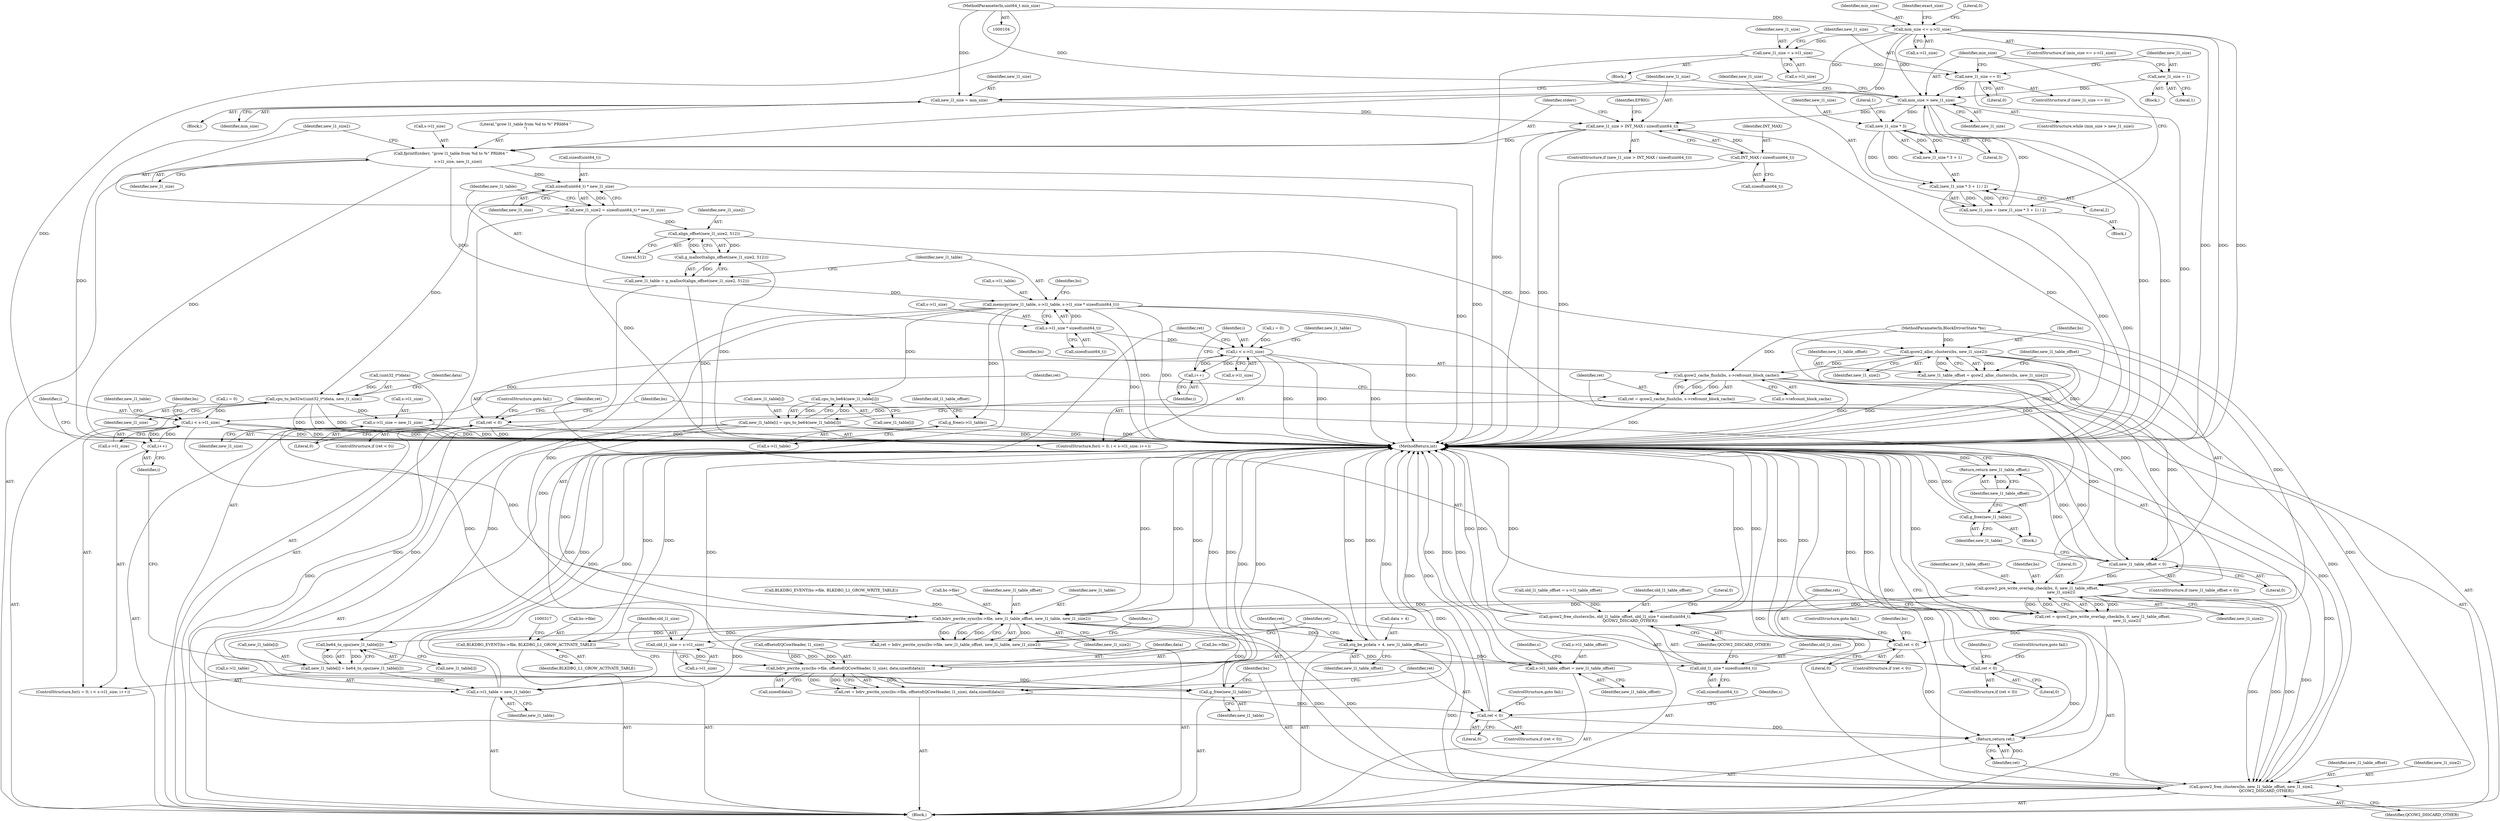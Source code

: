 digraph "0_qemu_cab60de930684c33f67d4e32c7509b567f8c445b@API" {
"1000168" [label="(Call,new_l1_size > INT_MAX / sizeof(uint64_t))"];
"1000135" [label="(Call,new_l1_size = min_size)"];
"1000125" [label="(Call,min_size <= s->l1_size)"];
"1000106" [label="(MethodParameterIn,uint64_t min_size)"];
"1000154" [label="(Call,min_size > new_l1_size)"];
"1000158" [label="(Call,new_l1_size = (new_l1_size * 3 + 1) / 2)"];
"1000160" [label="(Call,(new_l1_size * 3 + 1) / 2)"];
"1000162" [label="(Call,new_l1_size * 3)"];
"1000150" [label="(Call,new_l1_size = 1)"];
"1000146" [label="(Call,new_l1_size == 0)"];
"1000140" [label="(Call,new_l1_size = s->l1_size)"];
"1000170" [label="(Call,INT_MAX / sizeof(uint64_t))"];
"1000178" [label="(Call,fprintf(stderr, \"grow l1_table from %d to %\" PRId64 \"\n\",\n            s->l1_size, new_l1_size))"];
"1000187" [label="(Call,sizeof(uint64_t) * new_l1_size)"];
"1000185" [label="(Call,new_l1_size2 = sizeof(uint64_t) * new_l1_size)"];
"1000194" [label="(Call,align_offset(new_l1_size2, 512))"];
"1000193" [label="(Call,g_malloc0(align_offset(new_l1_size2, 512)))"];
"1000191" [label="(Call,new_l1_table = g_malloc0(align_offset(new_l1_size2, 512)))"];
"1000197" [label="(Call,memcpy(new_l1_table, s->l1_table, s->l1_size * sizeof(uint64_t)))"];
"1000223" [label="(Call,g_free(new_l1_table))"];
"1000273" [label="(Call,cpu_to_be64(new_l1_table[i]))"];
"1000269" [label="(Call,new_l1_table[i] = cpu_to_be64(new_l1_table[i]))"];
"1000279" [label="(Call,bdrv_pwrite_sync(bs->file, new_l1_table_offset, new_l1_table, new_l1_size2))"];
"1000277" [label="(Call,ret = bdrv_pwrite_sync(bs->file, new_l1_table_offset, new_l1_table, new_l1_size2))"];
"1000287" [label="(Call,ret < 0)"];
"1000390" [label="(Return,return ret;)"];
"1000306" [label="(Call,be64_to_cpu(new_l1_table[i]))"];
"1000302" [label="(Call,new_l1_table[i] = be64_to_cpu(new_l1_table[i]))"];
"1000357" [label="(Call,s->l1_table = new_l1_table)"];
"1000383" [label="(Call,g_free(new_l1_table))"];
"1000310" [label="(Call,BLKDBG_EVENT(bs->file, BLKDBG_L1_GROW_ACTIVATE_TABLE))"];
"1000327" [label="(Call,bdrv_pwrite_sync(bs->file, offsetof(QCowHeader, l1_size), data,sizeof(data)))"];
"1000325" [label="(Call,ret = bdrv_pwrite_sync(bs->file, offsetof(QCowHeader, l1_size), data,sizeof(data)))"];
"1000338" [label="(Call,ret < 0)"];
"1000320" [label="(Call,stq_be_p(data + 4, new_l1_table_offset))"];
"1000352" [label="(Call,s->l1_table_offset = new_l1_table_offset)"];
"1000385" [label="(Call,qcow2_free_clusters(bs, new_l1_table_offset, new_l1_size2,\n                        QCOW2_DISCARD_OTHER))"];
"1000343" [label="(Call,g_free(s->l1_table))"];
"1000215" [label="(Call,qcow2_alloc_clusters(bs, new_l1_size2))"];
"1000213" [label="(Call,new_l1_table_offset = qcow2_alloc_clusters(bs, new_l1_size2))"];
"1000219" [label="(Call,new_l1_table_offset < 0)"];
"1000225" [label="(Return,return new_l1_table_offset;)"];
"1000242" [label="(Call,qcow2_pre_write_overlap_check(bs, 0, new_l1_table_offset,\n                                        new_l1_size2))"];
"1000240" [label="(Call,ret = qcow2_pre_write_overlap_check(bs, 0, new_l1_table_offset,\n                                        new_l1_size2))"];
"1000248" [label="(Call,ret < 0)"];
"1000372" [label="(Call,qcow2_free_clusters(bs, old_l1_table_offset, old_l1_size * sizeof(uint64_t),\n                        QCOW2_DISCARD_OTHER))"];
"1000229" [label="(Call,qcow2_cache_flush(bs, s->refcount_block_cache))"];
"1000227" [label="(Call,ret = qcow2_cache_flush(bs, s->refcount_block_cache))"];
"1000235" [label="(Call,ret < 0)"];
"1000315" [label="(Call,cpu_to_be32w((uint32_t*)data, new_l1_size))"];
"1000367" [label="(Call,s->l1_size = new_l1_size)"];
"1000202" [label="(Call,s->l1_size * sizeof(uint64_t))"];
"1000262" [label="(Call,i < s->l1_size)"];
"1000267" [label="(Call,i++)"];
"1000295" [label="(Call,i < s->l1_size)"];
"1000300" [label="(Call,i++)"];
"1000362" [label="(Call,old_l1_size = s->l1_size)"];
"1000375" [label="(Call,old_l1_size * sizeof(uint64_t))"];
"1000135" [label="(Call,new_l1_size = min_size)"];
"1000219" [label="(Call,new_l1_table_offset < 0)"];
"1000263" [label="(Identifier,i)"];
"1000274" [label="(Call,new_l1_table[i])"];
"1000150" [label="(Call,new_l1_size = 1)"];
"1000357" [label="(Call,s->l1_table = new_l1_table)"];
"1000156" [label="(Identifier,new_l1_size)"];
"1000163" [label="(Identifier,new_l1_size)"];
"1000191" [label="(Call,new_l1_table = g_malloc0(align_offset(new_l1_size2, 512)))"];
"1000245" [label="(Identifier,new_l1_table_offset)"];
"1000249" [label="(Identifier,ret)"];
"1000371" [label="(Identifier,new_l1_size)"];
"1000392" [label="(MethodReturn,int)"];
"1000161" [label="(Call,new_l1_size * 3 + 1)"];
"1000384" [label="(Identifier,new_l1_table)"];
"1000320" [label="(Call,stq_be_p(data + 4, new_l1_table_offset))"];
"1000250" [label="(Literal,0)"];
"1000303" [label="(Call,new_l1_table[i])"];
"1000213" [label="(Call,new_l1_table_offset = qcow2_alloc_clusters(bs, new_l1_size2))"];
"1000280" [label="(Call,bs->file)"];
"1000199" [label="(Call,s->l1_table)"];
"1000179" [label="(Identifier,stderr)"];
"1000297" [label="(Call,s->l1_size)"];
"1000192" [label="(Identifier,new_l1_table)"];
"1000125" [label="(Call,min_size <= s->l1_size)"];
"1000229" [label="(Call,qcow2_cache_flush(bs, s->refcount_block_cache))"];
"1000291" [label="(ControlStructure,for(i = 0; i < s->l1_size; i++))"];
"1000165" [label="(Literal,1)"];
"1000292" [label="(Call,i = 0)"];
"1000377" [label="(Call,sizeof(uint64_t))"];
"1000154" [label="(Call,min_size > new_l1_size)"];
"1000345" [label="(Identifier,s)"];
"1000134" [label="(Block,)"];
"1000196" [label="(Literal,512)"];
"1000391" [label="(Identifier,ret)"];
"1000304" [label="(Identifier,new_l1_table)"];
"1000390" [label="(Return,return ret;)"];
"1000239" [label="(ControlStructure,goto fail;)"];
"1000230" [label="(Identifier,bs)"];
"1000312" [label="(Identifier,bs)"];
"1000270" [label="(Call,new_l1_table[i])"];
"1000278" [label="(Identifier,ret)"];
"1000172" [label="(Call,sizeof(uint64_t))"];
"1000222" [label="(Block,)"];
"1000344" [label="(Call,s->l1_table)"];
"1000369" [label="(Identifier,s)"];
"1000186" [label="(Identifier,new_l1_size2)"];
"1000327" [label="(Call,bdrv_pwrite_sync(bs->file, offsetof(QCowHeader, l1_size), data,sizeof(data)))"];
"1000147" [label="(Identifier,new_l1_size)"];
"1000356" [label="(Identifier,new_l1_table_offset)"];
"1000228" [label="(Identifier,ret)"];
"1000306" [label="(Call,be64_to_cpu(new_l1_table[i]))"];
"1000361" [label="(Identifier,new_l1_table)"];
"1000293" [label="(Identifier,i)"];
"1000185" [label="(Call,new_l1_size2 = sizeof(uint64_t) * new_l1_size)"];
"1000166" [label="(Literal,2)"];
"1000300" [label="(Call,i++)"];
"1000374" [label="(Identifier,old_l1_table_offset)"];
"1000340" [label="(Literal,0)"];
"1000288" [label="(Identifier,ret)"];
"1000373" [label="(Identifier,bs)"];
"1000243" [label="(Identifier,bs)"];
"1000142" [label="(Call,s->l1_size)"];
"1000127" [label="(Call,s->l1_size)"];
"1000177" [label="(Identifier,EFBIG)"];
"1000277" [label="(Call,ret = bdrv_pwrite_sync(bs->file, new_l1_table_offset, new_l1_table, new_l1_size2))"];
"1000328" [label="(Call,bs->file)"];
"1000376" [label="(Identifier,old_l1_size)"];
"1000286" [label="(ControlStructure,if (ret < 0))"];
"1000148" [label="(Literal,0)"];
"1000203" [label="(Call,s->l1_size)"];
"1000170" [label="(Call,INT_MAX / sizeof(uint64_t))"];
"1000339" [label="(Identifier,ret)"];
"1000236" [label="(Identifier,ret)"];
"1000140" [label="(Call,new_l1_size = s->l1_size)"];
"1000283" [label="(Identifier,new_l1_table_offset)"];
"1000367" [label="(Call,s->l1_size = new_l1_size)"];
"1000167" [label="(ControlStructure,if (new_l1_size > INT_MAX / sizeof(uint64_t)))"];
"1000290" [label="(ControlStructure,goto fail;)"];
"1000364" [label="(Call,s->l1_size)"];
"1000131" [label="(Literal,0)"];
"1000149" [label="(Block,)"];
"1000363" [label="(Identifier,old_l1_size)"];
"1000164" [label="(Literal,3)"];
"1000184" [label="(Identifier,new_l1_size)"];
"1000385" [label="(Call,qcow2_free_clusters(bs, new_l1_table_offset, new_l1_size2,\n                        QCOW2_DISCARD_OTHER))"];
"1000190" [label="(Identifier,new_l1_size)"];
"1000307" [label="(Call,new_l1_table[i])"];
"1000359" [label="(Identifier,s)"];
"1000141" [label="(Identifier,new_l1_size)"];
"1000381" [label="(Literal,0)"];
"1000284" [label="(Identifier,new_l1_table)"];
"1000343" [label="(Call,g_free(s->l1_table))"];
"1000375" [label="(Call,old_l1_size * sizeof(uint64_t))"];
"1000151" [label="(Identifier,new_l1_size)"];
"1000287" [label="(Call,ret < 0)"];
"1000126" [label="(Identifier,min_size)"];
"1000259" [label="(Call,i = 0)"];
"1000139" [label="(Block,)"];
"1000221" [label="(Literal,0)"];
"1000244" [label="(Literal,0)"];
"1000235" [label="(Call,ret < 0)"];
"1000237" [label="(Literal,0)"];
"1000267" [label="(Call,i++)"];
"1000342" [label="(ControlStructure,goto fail;)"];
"1000231" [label="(Call,s->refcount_block_cache)"];
"1000387" [label="(Identifier,new_l1_table_offset)"];
"1000160" [label="(Call,(new_l1_size * 3 + 1) / 2)"];
"1000268" [label="(Identifier,i)"];
"1000217" [label="(Identifier,new_l1_size2)"];
"1000324" [label="(Identifier,new_l1_table_offset)"];
"1000157" [label="(Block,)"];
"1000224" [label="(Identifier,new_l1_table)"];
"1000240" [label="(Call,ret = qcow2_pre_write_overlap_check(bs, 0, new_l1_table_offset,\n                                        new_l1_size2))"];
"1000295" [label="(Call,i < s->l1_size)"];
"1000352" [label="(Call,s->l1_table_offset = new_l1_table_offset)"];
"1000158" [label="(Call,new_l1_size = (new_l1_size * 3 + 1) / 2)"];
"1000302" [label="(Call,new_l1_table[i] = be64_to_cpu(new_l1_table[i]))"];
"1000311" [label="(Call,bs->file)"];
"1000187" [label="(Call,sizeof(uint64_t) * new_l1_size)"];
"1000215" [label="(Call,qcow2_alloc_clusters(bs, new_l1_size2))"];
"1000225" [label="(Return,return new_l1_table_offset;)"];
"1000315" [label="(Call,cpu_to_be32w((uint32_t*)data, new_l1_size))"];
"1000279" [label="(Call,bdrv_pwrite_sync(bs->file, new_l1_table_offset, new_l1_table, new_l1_size2))"];
"1000169" [label="(Identifier,new_l1_size)"];
"1000247" [label="(ControlStructure,if (ret < 0))"];
"1000136" [label="(Identifier,new_l1_size)"];
"1000296" [label="(Identifier,i)"];
"1000168" [label="(Call,new_l1_size > INT_MAX / sizeof(uint64_t))"];
"1000188" [label="(Call,sizeof(uint64_t))"];
"1000358" [label="(Call,s->l1_table)"];
"1000181" [label="(Call,s->l1_size)"];
"1000314" [label="(Identifier,BLKDBG_L1_GROW_ACTIVATE_TABLE)"];
"1000264" [label="(Call,s->l1_size)"];
"1000338" [label="(Call,ret < 0)"];
"1000348" [label="(Identifier,old_l1_table_offset)"];
"1000322" [label="(Identifier,data)"];
"1000159" [label="(Identifier,new_l1_size)"];
"1000206" [label="(Call,sizeof(uint64_t))"];
"1000310" [label="(Call,BLKDBG_EVENT(bs->file, BLKDBG_L1_GROW_ACTIVATE_TABLE))"];
"1000195" [label="(Identifier,new_l1_size2)"];
"1000220" [label="(Identifier,new_l1_table_offset)"];
"1000153" [label="(ControlStructure,while (min_size > new_l1_size))"];
"1000218" [label="(ControlStructure,if (new_l1_table_offset < 0))"];
"1000325" [label="(Call,ret = bdrv_pwrite_sync(bs->file, offsetof(QCowHeader, l1_size), data,sizeof(data)))"];
"1000180" [label="(Literal,\"grow l1_table from %d to %\" PRId64 \"\n\")"];
"1000223" [label="(Call,g_free(new_l1_table))"];
"1000253" [label="(Call,BLKDBG_EVENT(bs->file, BLKDBG_L1_GROW_WRITE_TABLE))"];
"1000137" [label="(Identifier,min_size)"];
"1000234" [label="(ControlStructure,if (ret < 0))"];
"1000124" [label="(ControlStructure,if (min_size <= s->l1_size))"];
"1000202" [label="(Call,s->l1_size * sizeof(uint64_t))"];
"1000248" [label="(Call,ret < 0)"];
"1000388" [label="(Identifier,new_l1_size2)"];
"1000246" [label="(Identifier,new_l1_size2)"];
"1000198" [label="(Identifier,new_l1_table)"];
"1000197" [label="(Call,memcpy(new_l1_table, s->l1_table, s->l1_size * sizeof(uint64_t)))"];
"1000269" [label="(Call,new_l1_table[i] = cpu_to_be64(new_l1_table[i]))"];
"1000273" [label="(Call,cpu_to_be64(new_l1_table[i]))"];
"1000146" [label="(Call,new_l1_size == 0)"];
"1000331" [label="(Call,offsetof(QCowHeader, l1_size))"];
"1000326" [label="(Identifier,ret)"];
"1000386" [label="(Identifier,bs)"];
"1000162" [label="(Call,new_l1_size * 3)"];
"1000155" [label="(Identifier,min_size)"];
"1000194" [label="(Call,align_offset(new_l1_size2, 512))"];
"1000108" [label="(Block,)"];
"1000271" [label="(Identifier,new_l1_table)"];
"1000214" [label="(Identifier,new_l1_table_offset)"];
"1000216" [label="(Identifier,bs)"];
"1000334" [label="(Identifier,data)"];
"1000383" [label="(Call,g_free(new_l1_table))"];
"1000242" [label="(Call,qcow2_pre_write_overlap_check(bs, 0, new_l1_table_offset,\n                                        new_l1_size2))"];
"1000262" [label="(Call,i < s->l1_size)"];
"1000210" [label="(Identifier,bs)"];
"1000258" [label="(ControlStructure,for(i = 0; i < s->l1_size; i++))"];
"1000133" [label="(Identifier,exact_size)"];
"1000389" [label="(Identifier,QCOW2_DISCARD_OTHER)"];
"1000289" [label="(Literal,0)"];
"1000372" [label="(Call,qcow2_free_clusters(bs, old_l1_table_offset, old_l1_size * sizeof(uint64_t),\n                        QCOW2_DISCARD_OTHER))"];
"1000178" [label="(Call,fprintf(stderr, \"grow l1_table from %d to %\" PRId64 \"\n\",\n            s->l1_size, new_l1_size))"];
"1000301" [label="(Identifier,i)"];
"1000241" [label="(Identifier,ret)"];
"1000347" [label="(Call,old_l1_table_offset = s->l1_table_offset)"];
"1000335" [label="(Call,sizeof(data))"];
"1000337" [label="(ControlStructure,if (ret < 0))"];
"1000145" [label="(ControlStructure,if (new_l1_size == 0))"];
"1000227" [label="(Call,ret = qcow2_cache_flush(bs, s->refcount_block_cache))"];
"1000379" [label="(Identifier,QCOW2_DISCARD_OTHER)"];
"1000193" [label="(Call,g_malloc0(align_offset(new_l1_size2, 512)))"];
"1000285" [label="(Identifier,new_l1_size2)"];
"1000321" [label="(Call,data + 4)"];
"1000152" [label="(Literal,1)"];
"1000316" [label="(Call,(uint32_t*)data)"];
"1000105" [label="(MethodParameterIn,BlockDriverState *bs)"];
"1000252" [label="(ControlStructure,goto fail;)"];
"1000353" [label="(Call,s->l1_table_offset)"];
"1000319" [label="(Identifier,new_l1_size)"];
"1000106" [label="(MethodParameterIn,uint64_t min_size)"];
"1000226" [label="(Identifier,new_l1_table_offset)"];
"1000171" [label="(Identifier,INT_MAX)"];
"1000362" [label="(Call,old_l1_size = s->l1_size)"];
"1000368" [label="(Call,s->l1_size)"];
"1000255" [label="(Identifier,bs)"];
"1000168" -> "1000167"  [label="AST: "];
"1000168" -> "1000170"  [label="CFG: "];
"1000169" -> "1000168"  [label="AST: "];
"1000170" -> "1000168"  [label="AST: "];
"1000177" -> "1000168"  [label="CFG: "];
"1000179" -> "1000168"  [label="CFG: "];
"1000168" -> "1000392"  [label="DDG: "];
"1000168" -> "1000392"  [label="DDG: "];
"1000168" -> "1000392"  [label="DDG: "];
"1000135" -> "1000168"  [label="DDG: "];
"1000154" -> "1000168"  [label="DDG: "];
"1000170" -> "1000168"  [label="DDG: "];
"1000168" -> "1000178"  [label="DDG: "];
"1000135" -> "1000134"  [label="AST: "];
"1000135" -> "1000137"  [label="CFG: "];
"1000136" -> "1000135"  [label="AST: "];
"1000137" -> "1000135"  [label="AST: "];
"1000169" -> "1000135"  [label="CFG: "];
"1000135" -> "1000392"  [label="DDG: "];
"1000125" -> "1000135"  [label="DDG: "];
"1000106" -> "1000135"  [label="DDG: "];
"1000125" -> "1000124"  [label="AST: "];
"1000125" -> "1000127"  [label="CFG: "];
"1000126" -> "1000125"  [label="AST: "];
"1000127" -> "1000125"  [label="AST: "];
"1000131" -> "1000125"  [label="CFG: "];
"1000133" -> "1000125"  [label="CFG: "];
"1000125" -> "1000392"  [label="DDG: "];
"1000125" -> "1000392"  [label="DDG: "];
"1000125" -> "1000392"  [label="DDG: "];
"1000106" -> "1000125"  [label="DDG: "];
"1000125" -> "1000140"  [label="DDG: "];
"1000125" -> "1000154"  [label="DDG: "];
"1000125" -> "1000178"  [label="DDG: "];
"1000106" -> "1000104"  [label="AST: "];
"1000106" -> "1000392"  [label="DDG: "];
"1000106" -> "1000154"  [label="DDG: "];
"1000154" -> "1000153"  [label="AST: "];
"1000154" -> "1000156"  [label="CFG: "];
"1000155" -> "1000154"  [label="AST: "];
"1000156" -> "1000154"  [label="AST: "];
"1000159" -> "1000154"  [label="CFG: "];
"1000169" -> "1000154"  [label="CFG: "];
"1000154" -> "1000392"  [label="DDG: "];
"1000154" -> "1000392"  [label="DDG: "];
"1000158" -> "1000154"  [label="DDG: "];
"1000150" -> "1000154"  [label="DDG: "];
"1000146" -> "1000154"  [label="DDG: "];
"1000154" -> "1000162"  [label="DDG: "];
"1000158" -> "1000157"  [label="AST: "];
"1000158" -> "1000160"  [label="CFG: "];
"1000159" -> "1000158"  [label="AST: "];
"1000160" -> "1000158"  [label="AST: "];
"1000155" -> "1000158"  [label="CFG: "];
"1000158" -> "1000392"  [label="DDG: "];
"1000160" -> "1000158"  [label="DDG: "];
"1000160" -> "1000158"  [label="DDG: "];
"1000160" -> "1000166"  [label="CFG: "];
"1000161" -> "1000160"  [label="AST: "];
"1000166" -> "1000160"  [label="AST: "];
"1000160" -> "1000392"  [label="DDG: "];
"1000162" -> "1000160"  [label="DDG: "];
"1000162" -> "1000160"  [label="DDG: "];
"1000162" -> "1000161"  [label="AST: "];
"1000162" -> "1000164"  [label="CFG: "];
"1000163" -> "1000162"  [label="AST: "];
"1000164" -> "1000162"  [label="AST: "];
"1000165" -> "1000162"  [label="CFG: "];
"1000162" -> "1000161"  [label="DDG: "];
"1000162" -> "1000161"  [label="DDG: "];
"1000150" -> "1000149"  [label="AST: "];
"1000150" -> "1000152"  [label="CFG: "];
"1000151" -> "1000150"  [label="AST: "];
"1000152" -> "1000150"  [label="AST: "];
"1000155" -> "1000150"  [label="CFG: "];
"1000146" -> "1000145"  [label="AST: "];
"1000146" -> "1000148"  [label="CFG: "];
"1000147" -> "1000146"  [label="AST: "];
"1000148" -> "1000146"  [label="AST: "];
"1000151" -> "1000146"  [label="CFG: "];
"1000155" -> "1000146"  [label="CFG: "];
"1000146" -> "1000392"  [label="DDG: "];
"1000140" -> "1000146"  [label="DDG: "];
"1000140" -> "1000139"  [label="AST: "];
"1000140" -> "1000142"  [label="CFG: "];
"1000141" -> "1000140"  [label="AST: "];
"1000142" -> "1000140"  [label="AST: "];
"1000147" -> "1000140"  [label="CFG: "];
"1000140" -> "1000392"  [label="DDG: "];
"1000170" -> "1000172"  [label="CFG: "];
"1000171" -> "1000170"  [label="AST: "];
"1000172" -> "1000170"  [label="AST: "];
"1000170" -> "1000392"  [label="DDG: "];
"1000178" -> "1000108"  [label="AST: "];
"1000178" -> "1000184"  [label="CFG: "];
"1000179" -> "1000178"  [label="AST: "];
"1000180" -> "1000178"  [label="AST: "];
"1000181" -> "1000178"  [label="AST: "];
"1000184" -> "1000178"  [label="AST: "];
"1000186" -> "1000178"  [label="CFG: "];
"1000178" -> "1000392"  [label="DDG: "];
"1000178" -> "1000392"  [label="DDG: "];
"1000178" -> "1000187"  [label="DDG: "];
"1000178" -> "1000202"  [label="DDG: "];
"1000187" -> "1000185"  [label="AST: "];
"1000187" -> "1000190"  [label="CFG: "];
"1000188" -> "1000187"  [label="AST: "];
"1000190" -> "1000187"  [label="AST: "];
"1000185" -> "1000187"  [label="CFG: "];
"1000187" -> "1000392"  [label="DDG: "];
"1000187" -> "1000185"  [label="DDG: "];
"1000187" -> "1000315"  [label="DDG: "];
"1000185" -> "1000108"  [label="AST: "];
"1000186" -> "1000185"  [label="AST: "];
"1000192" -> "1000185"  [label="CFG: "];
"1000185" -> "1000392"  [label="DDG: "];
"1000185" -> "1000194"  [label="DDG: "];
"1000194" -> "1000193"  [label="AST: "];
"1000194" -> "1000196"  [label="CFG: "];
"1000195" -> "1000194"  [label="AST: "];
"1000196" -> "1000194"  [label="AST: "];
"1000193" -> "1000194"  [label="CFG: "];
"1000194" -> "1000193"  [label="DDG: "];
"1000194" -> "1000193"  [label="DDG: "];
"1000194" -> "1000215"  [label="DDG: "];
"1000193" -> "1000191"  [label="AST: "];
"1000191" -> "1000193"  [label="CFG: "];
"1000193" -> "1000392"  [label="DDG: "];
"1000193" -> "1000191"  [label="DDG: "];
"1000191" -> "1000108"  [label="AST: "];
"1000192" -> "1000191"  [label="AST: "];
"1000198" -> "1000191"  [label="CFG: "];
"1000191" -> "1000392"  [label="DDG: "];
"1000191" -> "1000197"  [label="DDG: "];
"1000197" -> "1000108"  [label="AST: "];
"1000197" -> "1000202"  [label="CFG: "];
"1000198" -> "1000197"  [label="AST: "];
"1000199" -> "1000197"  [label="AST: "];
"1000202" -> "1000197"  [label="AST: "];
"1000210" -> "1000197"  [label="CFG: "];
"1000197" -> "1000392"  [label="DDG: "];
"1000197" -> "1000392"  [label="DDG: "];
"1000197" -> "1000392"  [label="DDG: "];
"1000202" -> "1000197"  [label="DDG: "];
"1000197" -> "1000223"  [label="DDG: "];
"1000197" -> "1000273"  [label="DDG: "];
"1000197" -> "1000279"  [label="DDG: "];
"1000197" -> "1000343"  [label="DDG: "];
"1000197" -> "1000383"  [label="DDG: "];
"1000223" -> "1000222"  [label="AST: "];
"1000223" -> "1000224"  [label="CFG: "];
"1000224" -> "1000223"  [label="AST: "];
"1000226" -> "1000223"  [label="CFG: "];
"1000223" -> "1000392"  [label="DDG: "];
"1000223" -> "1000392"  [label="DDG: "];
"1000273" -> "1000269"  [label="AST: "];
"1000273" -> "1000274"  [label="CFG: "];
"1000274" -> "1000273"  [label="AST: "];
"1000269" -> "1000273"  [label="CFG: "];
"1000273" -> "1000269"  [label="DDG: "];
"1000269" -> "1000273"  [label="DDG: "];
"1000269" -> "1000258"  [label="AST: "];
"1000270" -> "1000269"  [label="AST: "];
"1000268" -> "1000269"  [label="CFG: "];
"1000269" -> "1000392"  [label="DDG: "];
"1000269" -> "1000392"  [label="DDG: "];
"1000269" -> "1000279"  [label="DDG: "];
"1000269" -> "1000306"  [label="DDG: "];
"1000269" -> "1000357"  [label="DDG: "];
"1000269" -> "1000383"  [label="DDG: "];
"1000279" -> "1000277"  [label="AST: "];
"1000279" -> "1000285"  [label="CFG: "];
"1000280" -> "1000279"  [label="AST: "];
"1000283" -> "1000279"  [label="AST: "];
"1000284" -> "1000279"  [label="AST: "];
"1000285" -> "1000279"  [label="AST: "];
"1000277" -> "1000279"  [label="CFG: "];
"1000279" -> "1000392"  [label="DDG: "];
"1000279" -> "1000392"  [label="DDG: "];
"1000279" -> "1000277"  [label="DDG: "];
"1000279" -> "1000277"  [label="DDG: "];
"1000279" -> "1000277"  [label="DDG: "];
"1000279" -> "1000277"  [label="DDG: "];
"1000253" -> "1000279"  [label="DDG: "];
"1000242" -> "1000279"  [label="DDG: "];
"1000242" -> "1000279"  [label="DDG: "];
"1000279" -> "1000306"  [label="DDG: "];
"1000279" -> "1000310"  [label="DDG: "];
"1000279" -> "1000320"  [label="DDG: "];
"1000279" -> "1000357"  [label="DDG: "];
"1000279" -> "1000383"  [label="DDG: "];
"1000279" -> "1000385"  [label="DDG: "];
"1000279" -> "1000385"  [label="DDG: "];
"1000277" -> "1000108"  [label="AST: "];
"1000278" -> "1000277"  [label="AST: "];
"1000288" -> "1000277"  [label="CFG: "];
"1000277" -> "1000392"  [label="DDG: "];
"1000277" -> "1000287"  [label="DDG: "];
"1000287" -> "1000286"  [label="AST: "];
"1000287" -> "1000289"  [label="CFG: "];
"1000288" -> "1000287"  [label="AST: "];
"1000289" -> "1000287"  [label="AST: "];
"1000290" -> "1000287"  [label="CFG: "];
"1000293" -> "1000287"  [label="CFG: "];
"1000287" -> "1000392"  [label="DDG: "];
"1000287" -> "1000392"  [label="DDG: "];
"1000287" -> "1000390"  [label="DDG: "];
"1000390" -> "1000108"  [label="AST: "];
"1000390" -> "1000391"  [label="CFG: "];
"1000391" -> "1000390"  [label="AST: "];
"1000392" -> "1000390"  [label="CFG: "];
"1000390" -> "1000392"  [label="DDG: "];
"1000391" -> "1000390"  [label="DDG: "];
"1000338" -> "1000390"  [label="DDG: "];
"1000235" -> "1000390"  [label="DDG: "];
"1000248" -> "1000390"  [label="DDG: "];
"1000306" -> "1000302"  [label="AST: "];
"1000306" -> "1000307"  [label="CFG: "];
"1000307" -> "1000306"  [label="AST: "];
"1000302" -> "1000306"  [label="CFG: "];
"1000306" -> "1000302"  [label="DDG: "];
"1000302" -> "1000306"  [label="DDG: "];
"1000302" -> "1000291"  [label="AST: "];
"1000303" -> "1000302"  [label="AST: "];
"1000301" -> "1000302"  [label="CFG: "];
"1000302" -> "1000392"  [label="DDG: "];
"1000302" -> "1000392"  [label="DDG: "];
"1000302" -> "1000357"  [label="DDG: "];
"1000302" -> "1000383"  [label="DDG: "];
"1000357" -> "1000108"  [label="AST: "];
"1000357" -> "1000361"  [label="CFG: "];
"1000358" -> "1000357"  [label="AST: "];
"1000361" -> "1000357"  [label="AST: "];
"1000363" -> "1000357"  [label="CFG: "];
"1000357" -> "1000392"  [label="DDG: "];
"1000357" -> "1000392"  [label="DDG: "];
"1000383" -> "1000108"  [label="AST: "];
"1000383" -> "1000384"  [label="CFG: "];
"1000384" -> "1000383"  [label="AST: "];
"1000386" -> "1000383"  [label="CFG: "];
"1000383" -> "1000392"  [label="DDG: "];
"1000383" -> "1000392"  [label="DDG: "];
"1000310" -> "1000108"  [label="AST: "];
"1000310" -> "1000314"  [label="CFG: "];
"1000311" -> "1000310"  [label="AST: "];
"1000314" -> "1000310"  [label="AST: "];
"1000317" -> "1000310"  [label="CFG: "];
"1000310" -> "1000392"  [label="DDG: "];
"1000310" -> "1000392"  [label="DDG: "];
"1000310" -> "1000327"  [label="DDG: "];
"1000327" -> "1000325"  [label="AST: "];
"1000327" -> "1000335"  [label="CFG: "];
"1000328" -> "1000327"  [label="AST: "];
"1000331" -> "1000327"  [label="AST: "];
"1000334" -> "1000327"  [label="AST: "];
"1000335" -> "1000327"  [label="AST: "];
"1000325" -> "1000327"  [label="CFG: "];
"1000327" -> "1000392"  [label="DDG: "];
"1000327" -> "1000392"  [label="DDG: "];
"1000327" -> "1000392"  [label="DDG: "];
"1000327" -> "1000325"  [label="DDG: "];
"1000327" -> "1000325"  [label="DDG: "];
"1000327" -> "1000325"  [label="DDG: "];
"1000331" -> "1000327"  [label="DDG: "];
"1000331" -> "1000327"  [label="DDG: "];
"1000325" -> "1000108"  [label="AST: "];
"1000326" -> "1000325"  [label="AST: "];
"1000339" -> "1000325"  [label="CFG: "];
"1000325" -> "1000392"  [label="DDG: "];
"1000325" -> "1000338"  [label="DDG: "];
"1000338" -> "1000337"  [label="AST: "];
"1000338" -> "1000340"  [label="CFG: "];
"1000339" -> "1000338"  [label="AST: "];
"1000340" -> "1000338"  [label="AST: "];
"1000342" -> "1000338"  [label="CFG: "];
"1000345" -> "1000338"  [label="CFG: "];
"1000338" -> "1000392"  [label="DDG: "];
"1000338" -> "1000392"  [label="DDG: "];
"1000320" -> "1000108"  [label="AST: "];
"1000320" -> "1000324"  [label="CFG: "];
"1000321" -> "1000320"  [label="AST: "];
"1000324" -> "1000320"  [label="AST: "];
"1000326" -> "1000320"  [label="CFG: "];
"1000320" -> "1000392"  [label="DDG: "];
"1000320" -> "1000392"  [label="DDG: "];
"1000316" -> "1000320"  [label="DDG: "];
"1000320" -> "1000352"  [label="DDG: "];
"1000320" -> "1000385"  [label="DDG: "];
"1000352" -> "1000108"  [label="AST: "];
"1000352" -> "1000356"  [label="CFG: "];
"1000353" -> "1000352"  [label="AST: "];
"1000356" -> "1000352"  [label="AST: "];
"1000359" -> "1000352"  [label="CFG: "];
"1000352" -> "1000392"  [label="DDG: "];
"1000352" -> "1000392"  [label="DDG: "];
"1000385" -> "1000108"  [label="AST: "];
"1000385" -> "1000389"  [label="CFG: "];
"1000386" -> "1000385"  [label="AST: "];
"1000387" -> "1000385"  [label="AST: "];
"1000388" -> "1000385"  [label="AST: "];
"1000389" -> "1000385"  [label="AST: "];
"1000391" -> "1000385"  [label="CFG: "];
"1000385" -> "1000392"  [label="DDG: "];
"1000385" -> "1000392"  [label="DDG: "];
"1000385" -> "1000392"  [label="DDG: "];
"1000385" -> "1000392"  [label="DDG: "];
"1000385" -> "1000392"  [label="DDG: "];
"1000229" -> "1000385"  [label="DDG: "];
"1000242" -> "1000385"  [label="DDG: "];
"1000242" -> "1000385"  [label="DDG: "];
"1000242" -> "1000385"  [label="DDG: "];
"1000105" -> "1000385"  [label="DDG: "];
"1000219" -> "1000385"  [label="DDG: "];
"1000215" -> "1000385"  [label="DDG: "];
"1000343" -> "1000108"  [label="AST: "];
"1000343" -> "1000344"  [label="CFG: "];
"1000344" -> "1000343"  [label="AST: "];
"1000348" -> "1000343"  [label="CFG: "];
"1000343" -> "1000392"  [label="DDG: "];
"1000215" -> "1000213"  [label="AST: "];
"1000215" -> "1000217"  [label="CFG: "];
"1000216" -> "1000215"  [label="AST: "];
"1000217" -> "1000215"  [label="AST: "];
"1000213" -> "1000215"  [label="CFG: "];
"1000215" -> "1000392"  [label="DDG: "];
"1000215" -> "1000392"  [label="DDG: "];
"1000215" -> "1000213"  [label="DDG: "];
"1000215" -> "1000213"  [label="DDG: "];
"1000105" -> "1000215"  [label="DDG: "];
"1000215" -> "1000229"  [label="DDG: "];
"1000215" -> "1000242"  [label="DDG: "];
"1000213" -> "1000108"  [label="AST: "];
"1000214" -> "1000213"  [label="AST: "];
"1000220" -> "1000213"  [label="CFG: "];
"1000213" -> "1000392"  [label="DDG: "];
"1000213" -> "1000219"  [label="DDG: "];
"1000219" -> "1000218"  [label="AST: "];
"1000219" -> "1000221"  [label="CFG: "];
"1000220" -> "1000219"  [label="AST: "];
"1000221" -> "1000219"  [label="AST: "];
"1000224" -> "1000219"  [label="CFG: "];
"1000228" -> "1000219"  [label="CFG: "];
"1000219" -> "1000392"  [label="DDG: "];
"1000219" -> "1000392"  [label="DDG: "];
"1000219" -> "1000225"  [label="DDG: "];
"1000219" -> "1000242"  [label="DDG: "];
"1000225" -> "1000222"  [label="AST: "];
"1000225" -> "1000226"  [label="CFG: "];
"1000226" -> "1000225"  [label="AST: "];
"1000392" -> "1000225"  [label="CFG: "];
"1000225" -> "1000392"  [label="DDG: "];
"1000226" -> "1000225"  [label="DDG: "];
"1000242" -> "1000240"  [label="AST: "];
"1000242" -> "1000246"  [label="CFG: "];
"1000243" -> "1000242"  [label="AST: "];
"1000244" -> "1000242"  [label="AST: "];
"1000245" -> "1000242"  [label="AST: "];
"1000246" -> "1000242"  [label="AST: "];
"1000240" -> "1000242"  [label="CFG: "];
"1000242" -> "1000240"  [label="DDG: "];
"1000242" -> "1000240"  [label="DDG: "];
"1000242" -> "1000240"  [label="DDG: "];
"1000242" -> "1000240"  [label="DDG: "];
"1000229" -> "1000242"  [label="DDG: "];
"1000105" -> "1000242"  [label="DDG: "];
"1000242" -> "1000372"  [label="DDG: "];
"1000240" -> "1000108"  [label="AST: "];
"1000241" -> "1000240"  [label="AST: "];
"1000249" -> "1000240"  [label="CFG: "];
"1000240" -> "1000392"  [label="DDG: "];
"1000240" -> "1000248"  [label="DDG: "];
"1000248" -> "1000247"  [label="AST: "];
"1000248" -> "1000250"  [label="CFG: "];
"1000249" -> "1000248"  [label="AST: "];
"1000250" -> "1000248"  [label="AST: "];
"1000252" -> "1000248"  [label="CFG: "];
"1000255" -> "1000248"  [label="CFG: "];
"1000248" -> "1000392"  [label="DDG: "];
"1000248" -> "1000392"  [label="DDG: "];
"1000372" -> "1000108"  [label="AST: "];
"1000372" -> "1000379"  [label="CFG: "];
"1000373" -> "1000372"  [label="AST: "];
"1000374" -> "1000372"  [label="AST: "];
"1000375" -> "1000372"  [label="AST: "];
"1000379" -> "1000372"  [label="AST: "];
"1000381" -> "1000372"  [label="CFG: "];
"1000372" -> "1000392"  [label="DDG: "];
"1000372" -> "1000392"  [label="DDG: "];
"1000372" -> "1000392"  [label="DDG: "];
"1000372" -> "1000392"  [label="DDG: "];
"1000372" -> "1000392"  [label="DDG: "];
"1000105" -> "1000372"  [label="DDG: "];
"1000347" -> "1000372"  [label="DDG: "];
"1000375" -> "1000372"  [label="DDG: "];
"1000229" -> "1000227"  [label="AST: "];
"1000229" -> "1000231"  [label="CFG: "];
"1000230" -> "1000229"  [label="AST: "];
"1000231" -> "1000229"  [label="AST: "];
"1000227" -> "1000229"  [label="CFG: "];
"1000229" -> "1000392"  [label="DDG: "];
"1000229" -> "1000227"  [label="DDG: "];
"1000229" -> "1000227"  [label="DDG: "];
"1000105" -> "1000229"  [label="DDG: "];
"1000227" -> "1000108"  [label="AST: "];
"1000228" -> "1000227"  [label="AST: "];
"1000236" -> "1000227"  [label="CFG: "];
"1000227" -> "1000392"  [label="DDG: "];
"1000227" -> "1000235"  [label="DDG: "];
"1000235" -> "1000234"  [label="AST: "];
"1000235" -> "1000237"  [label="CFG: "];
"1000236" -> "1000235"  [label="AST: "];
"1000237" -> "1000235"  [label="AST: "];
"1000239" -> "1000235"  [label="CFG: "];
"1000241" -> "1000235"  [label="CFG: "];
"1000235" -> "1000392"  [label="DDG: "];
"1000235" -> "1000392"  [label="DDG: "];
"1000315" -> "1000108"  [label="AST: "];
"1000315" -> "1000319"  [label="CFG: "];
"1000316" -> "1000315"  [label="AST: "];
"1000319" -> "1000315"  [label="AST: "];
"1000322" -> "1000315"  [label="CFG: "];
"1000315" -> "1000392"  [label="DDG: "];
"1000315" -> "1000392"  [label="DDG: "];
"1000315" -> "1000392"  [label="DDG: "];
"1000316" -> "1000315"  [label="DDG: "];
"1000315" -> "1000367"  [label="DDG: "];
"1000367" -> "1000108"  [label="AST: "];
"1000367" -> "1000371"  [label="CFG: "];
"1000368" -> "1000367"  [label="AST: "];
"1000371" -> "1000367"  [label="AST: "];
"1000373" -> "1000367"  [label="CFG: "];
"1000367" -> "1000392"  [label="DDG: "];
"1000367" -> "1000392"  [label="DDG: "];
"1000202" -> "1000206"  [label="CFG: "];
"1000203" -> "1000202"  [label="AST: "];
"1000206" -> "1000202"  [label="AST: "];
"1000202" -> "1000392"  [label="DDG: "];
"1000202" -> "1000262"  [label="DDG: "];
"1000262" -> "1000258"  [label="AST: "];
"1000262" -> "1000264"  [label="CFG: "];
"1000263" -> "1000262"  [label="AST: "];
"1000264" -> "1000262"  [label="AST: "];
"1000271" -> "1000262"  [label="CFG: "];
"1000278" -> "1000262"  [label="CFG: "];
"1000262" -> "1000392"  [label="DDG: "];
"1000262" -> "1000392"  [label="DDG: "];
"1000262" -> "1000392"  [label="DDG: "];
"1000259" -> "1000262"  [label="DDG: "];
"1000267" -> "1000262"  [label="DDG: "];
"1000262" -> "1000267"  [label="DDG: "];
"1000262" -> "1000295"  [label="DDG: "];
"1000267" -> "1000258"  [label="AST: "];
"1000267" -> "1000268"  [label="CFG: "];
"1000268" -> "1000267"  [label="AST: "];
"1000263" -> "1000267"  [label="CFG: "];
"1000295" -> "1000291"  [label="AST: "];
"1000295" -> "1000297"  [label="CFG: "];
"1000296" -> "1000295"  [label="AST: "];
"1000297" -> "1000295"  [label="AST: "];
"1000304" -> "1000295"  [label="CFG: "];
"1000312" -> "1000295"  [label="CFG: "];
"1000295" -> "1000392"  [label="DDG: "];
"1000295" -> "1000392"  [label="DDG: "];
"1000295" -> "1000392"  [label="DDG: "];
"1000292" -> "1000295"  [label="DDG: "];
"1000300" -> "1000295"  [label="DDG: "];
"1000295" -> "1000300"  [label="DDG: "];
"1000295" -> "1000362"  [label="DDG: "];
"1000300" -> "1000291"  [label="AST: "];
"1000300" -> "1000301"  [label="CFG: "];
"1000301" -> "1000300"  [label="AST: "];
"1000296" -> "1000300"  [label="CFG: "];
"1000362" -> "1000108"  [label="AST: "];
"1000362" -> "1000364"  [label="CFG: "];
"1000363" -> "1000362"  [label="AST: "];
"1000364" -> "1000362"  [label="AST: "];
"1000369" -> "1000362"  [label="CFG: "];
"1000362" -> "1000375"  [label="DDG: "];
"1000375" -> "1000377"  [label="CFG: "];
"1000376" -> "1000375"  [label="AST: "];
"1000377" -> "1000375"  [label="AST: "];
"1000379" -> "1000375"  [label="CFG: "];
"1000375" -> "1000392"  [label="DDG: "];
}
